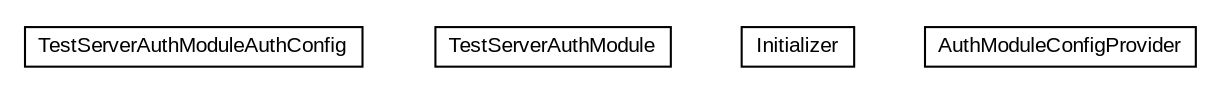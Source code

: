 #!/usr/local/bin/dot
#
# Class diagram 
# Generated by UMLGraph version R5_6-24-gf6e263 (http://www.umlgraph.org/)
#

digraph G {
	edge [fontname="arial",fontsize=10,labelfontname="arial",labelfontsize=10];
	node [fontname="arial",fontsize=10,shape=plaintext];
	nodesep=0.25;
	ranksep=0.5;
	// net.trajano.auth.TestServerAuthModuleAuthConfig
	c0 [label=<<table title="net.trajano.auth.TestServerAuthModuleAuthConfig" border="0" cellborder="1" cellspacing="0" cellpadding="2" port="p" href="./TestServerAuthModuleAuthConfig.html">
		<tr><td><table border="0" cellspacing="0" cellpadding="1">
<tr><td align="center" balign="center"> TestServerAuthModuleAuthConfig </td></tr>
		</table></td></tr>
		</table>>, URL="./TestServerAuthModuleAuthConfig.html", fontname="arial", fontcolor="black", fontsize=10.0];
	// net.trajano.auth.TestServerAuthModule
	c1 [label=<<table title="net.trajano.auth.TestServerAuthModule" border="0" cellborder="1" cellspacing="0" cellpadding="2" port="p" href="./TestServerAuthModule.html">
		<tr><td><table border="0" cellspacing="0" cellpadding="1">
<tr><td align="center" balign="center"> TestServerAuthModule </td></tr>
		</table></td></tr>
		</table>>, URL="./TestServerAuthModule.html", fontname="arial", fontcolor="black", fontsize=10.0];
	// net.trajano.auth.Initializer
	c2 [label=<<table title="net.trajano.auth.Initializer" border="0" cellborder="1" cellspacing="0" cellpadding="2" port="p" href="./Initializer.html">
		<tr><td><table border="0" cellspacing="0" cellpadding="1">
<tr><td align="center" balign="center"> Initializer </td></tr>
		</table></td></tr>
		</table>>, URL="./Initializer.html", fontname="arial", fontcolor="black", fontsize=10.0];
	// net.trajano.auth.AuthModuleConfigProvider
	c3 [label=<<table title="net.trajano.auth.AuthModuleConfigProvider" border="0" cellborder="1" cellspacing="0" cellpadding="2" port="p" href="./AuthModuleConfigProvider.html">
		<tr><td><table border="0" cellspacing="0" cellpadding="1">
<tr><td align="center" balign="center"> AuthModuleConfigProvider </td></tr>
		</table></td></tr>
		</table>>, URL="./AuthModuleConfigProvider.html", fontname="arial", fontcolor="black", fontsize=10.0];
}

